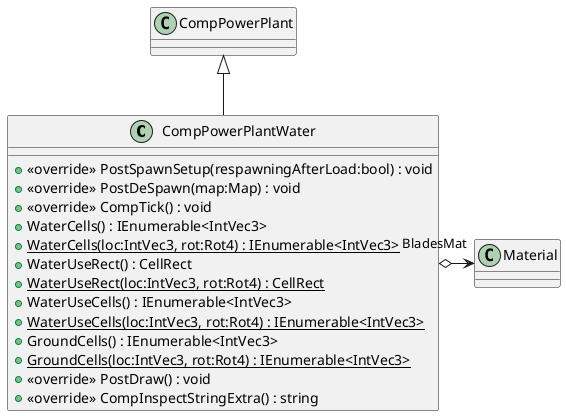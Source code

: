 @startuml
class CompPowerPlantWater {
    + <<override>> PostSpawnSetup(respawningAfterLoad:bool) : void
    + <<override>> PostDeSpawn(map:Map) : void
    + <<override>> CompTick() : void
    + WaterCells() : IEnumerable<IntVec3>
    + {static} WaterCells(loc:IntVec3, rot:Rot4) : IEnumerable<IntVec3>
    + WaterUseRect() : CellRect
    + {static} WaterUseRect(loc:IntVec3, rot:Rot4) : CellRect
    + WaterUseCells() : IEnumerable<IntVec3>
    + {static} WaterUseCells(loc:IntVec3, rot:Rot4) : IEnumerable<IntVec3>
    + GroundCells() : IEnumerable<IntVec3>
    + {static} GroundCells(loc:IntVec3, rot:Rot4) : IEnumerable<IntVec3>
    + <<override>> PostDraw() : void
    + <<override>> CompInspectStringExtra() : string
}
CompPowerPlant <|-- CompPowerPlantWater
CompPowerPlantWater o-> "BladesMat" Material
@enduml
